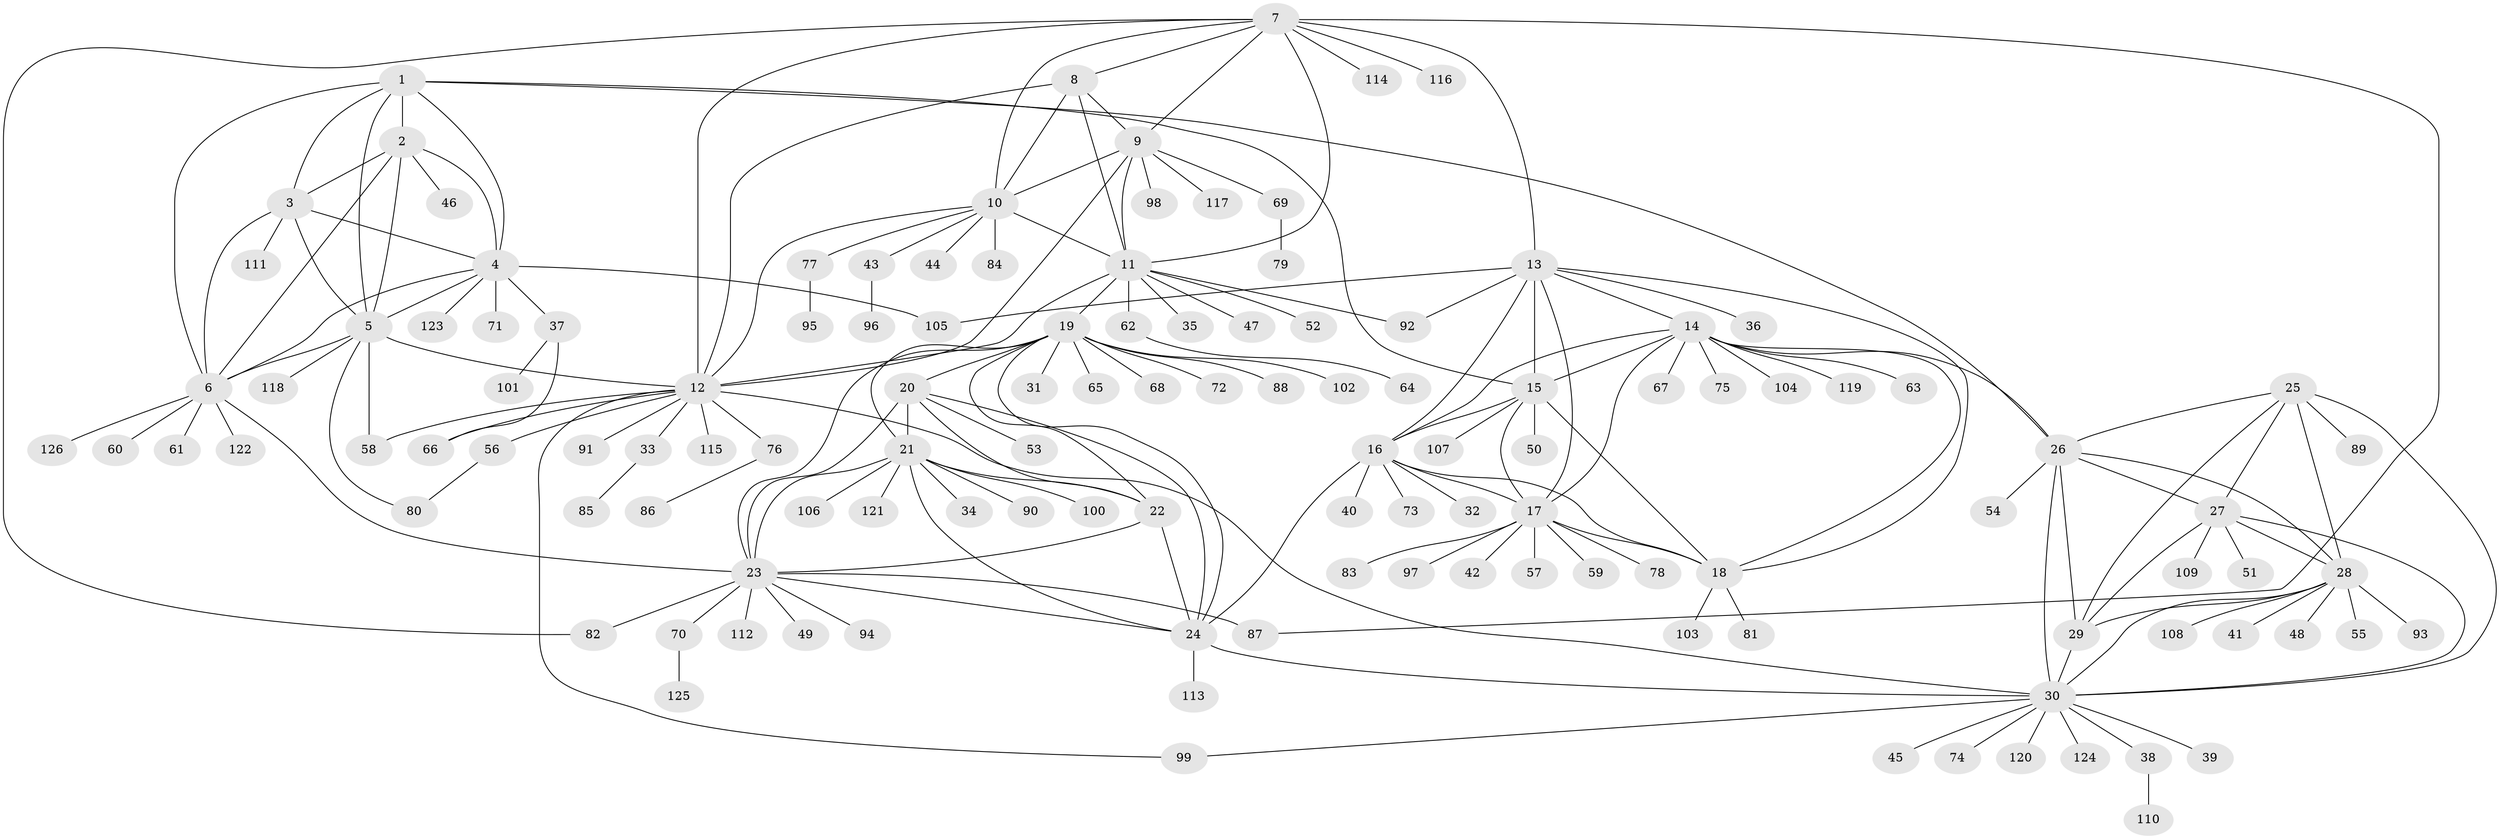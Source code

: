 // coarse degree distribution, {5: 0.029411764705882353, 3: 0.00980392156862745, 8: 0.0392156862745098, 12: 0.00980392156862745, 4: 0.029411764705882353, 13: 0.0196078431372549, 7: 0.0392156862745098, 9: 0.00980392156862745, 14: 0.0196078431372549, 10: 0.00980392156862745, 11: 0.00980392156862745, 1: 0.6470588235294118, 2: 0.12745098039215685}
// Generated by graph-tools (version 1.1) at 2025/42/03/06/25 10:42:06]
// undirected, 126 vertices, 189 edges
graph export_dot {
graph [start="1"]
  node [color=gray90,style=filled];
  1;
  2;
  3;
  4;
  5;
  6;
  7;
  8;
  9;
  10;
  11;
  12;
  13;
  14;
  15;
  16;
  17;
  18;
  19;
  20;
  21;
  22;
  23;
  24;
  25;
  26;
  27;
  28;
  29;
  30;
  31;
  32;
  33;
  34;
  35;
  36;
  37;
  38;
  39;
  40;
  41;
  42;
  43;
  44;
  45;
  46;
  47;
  48;
  49;
  50;
  51;
  52;
  53;
  54;
  55;
  56;
  57;
  58;
  59;
  60;
  61;
  62;
  63;
  64;
  65;
  66;
  67;
  68;
  69;
  70;
  71;
  72;
  73;
  74;
  75;
  76;
  77;
  78;
  79;
  80;
  81;
  82;
  83;
  84;
  85;
  86;
  87;
  88;
  89;
  90;
  91;
  92;
  93;
  94;
  95;
  96;
  97;
  98;
  99;
  100;
  101;
  102;
  103;
  104;
  105;
  106;
  107;
  108;
  109;
  110;
  111;
  112;
  113;
  114;
  115;
  116;
  117;
  118;
  119;
  120;
  121;
  122;
  123;
  124;
  125;
  126;
  1 -- 2;
  1 -- 3;
  1 -- 4;
  1 -- 5;
  1 -- 6;
  1 -- 15;
  1 -- 26;
  2 -- 3;
  2 -- 4;
  2 -- 5;
  2 -- 6;
  2 -- 46;
  3 -- 4;
  3 -- 5;
  3 -- 6;
  3 -- 111;
  4 -- 5;
  4 -- 6;
  4 -- 37;
  4 -- 71;
  4 -- 105;
  4 -- 123;
  5 -- 6;
  5 -- 12;
  5 -- 58;
  5 -- 80;
  5 -- 118;
  6 -- 23;
  6 -- 60;
  6 -- 61;
  6 -- 122;
  6 -- 126;
  7 -- 8;
  7 -- 9;
  7 -- 10;
  7 -- 11;
  7 -- 12;
  7 -- 13;
  7 -- 82;
  7 -- 87;
  7 -- 114;
  7 -- 116;
  8 -- 9;
  8 -- 10;
  8 -- 11;
  8 -- 12;
  9 -- 10;
  9 -- 11;
  9 -- 12;
  9 -- 69;
  9 -- 98;
  9 -- 117;
  10 -- 11;
  10 -- 12;
  10 -- 43;
  10 -- 44;
  10 -- 77;
  10 -- 84;
  11 -- 12;
  11 -- 19;
  11 -- 35;
  11 -- 47;
  11 -- 52;
  11 -- 62;
  11 -- 92;
  12 -- 30;
  12 -- 33;
  12 -- 56;
  12 -- 58;
  12 -- 66;
  12 -- 76;
  12 -- 91;
  12 -- 99;
  12 -- 115;
  13 -- 14;
  13 -- 15;
  13 -- 16;
  13 -- 17;
  13 -- 18;
  13 -- 36;
  13 -- 92;
  13 -- 105;
  14 -- 15;
  14 -- 16;
  14 -- 17;
  14 -- 18;
  14 -- 26;
  14 -- 63;
  14 -- 67;
  14 -- 75;
  14 -- 104;
  14 -- 119;
  15 -- 16;
  15 -- 17;
  15 -- 18;
  15 -- 50;
  15 -- 107;
  16 -- 17;
  16 -- 18;
  16 -- 24;
  16 -- 32;
  16 -- 40;
  16 -- 73;
  17 -- 18;
  17 -- 42;
  17 -- 57;
  17 -- 59;
  17 -- 78;
  17 -- 83;
  17 -- 97;
  18 -- 81;
  18 -- 103;
  19 -- 20;
  19 -- 21;
  19 -- 22;
  19 -- 23;
  19 -- 24;
  19 -- 31;
  19 -- 65;
  19 -- 68;
  19 -- 72;
  19 -- 88;
  19 -- 102;
  20 -- 21;
  20 -- 22;
  20 -- 23;
  20 -- 24;
  20 -- 53;
  21 -- 22;
  21 -- 23;
  21 -- 24;
  21 -- 34;
  21 -- 90;
  21 -- 100;
  21 -- 106;
  21 -- 121;
  22 -- 23;
  22 -- 24;
  23 -- 24;
  23 -- 49;
  23 -- 70;
  23 -- 82;
  23 -- 87;
  23 -- 94;
  23 -- 112;
  24 -- 30;
  24 -- 113;
  25 -- 26;
  25 -- 27;
  25 -- 28;
  25 -- 29;
  25 -- 30;
  25 -- 89;
  26 -- 27;
  26 -- 28;
  26 -- 29;
  26 -- 30;
  26 -- 54;
  27 -- 28;
  27 -- 29;
  27 -- 30;
  27 -- 51;
  27 -- 109;
  28 -- 29;
  28 -- 30;
  28 -- 41;
  28 -- 48;
  28 -- 55;
  28 -- 93;
  28 -- 108;
  29 -- 30;
  30 -- 38;
  30 -- 39;
  30 -- 45;
  30 -- 74;
  30 -- 99;
  30 -- 120;
  30 -- 124;
  33 -- 85;
  37 -- 66;
  37 -- 101;
  38 -- 110;
  43 -- 96;
  56 -- 80;
  62 -- 64;
  69 -- 79;
  70 -- 125;
  76 -- 86;
  77 -- 95;
}
